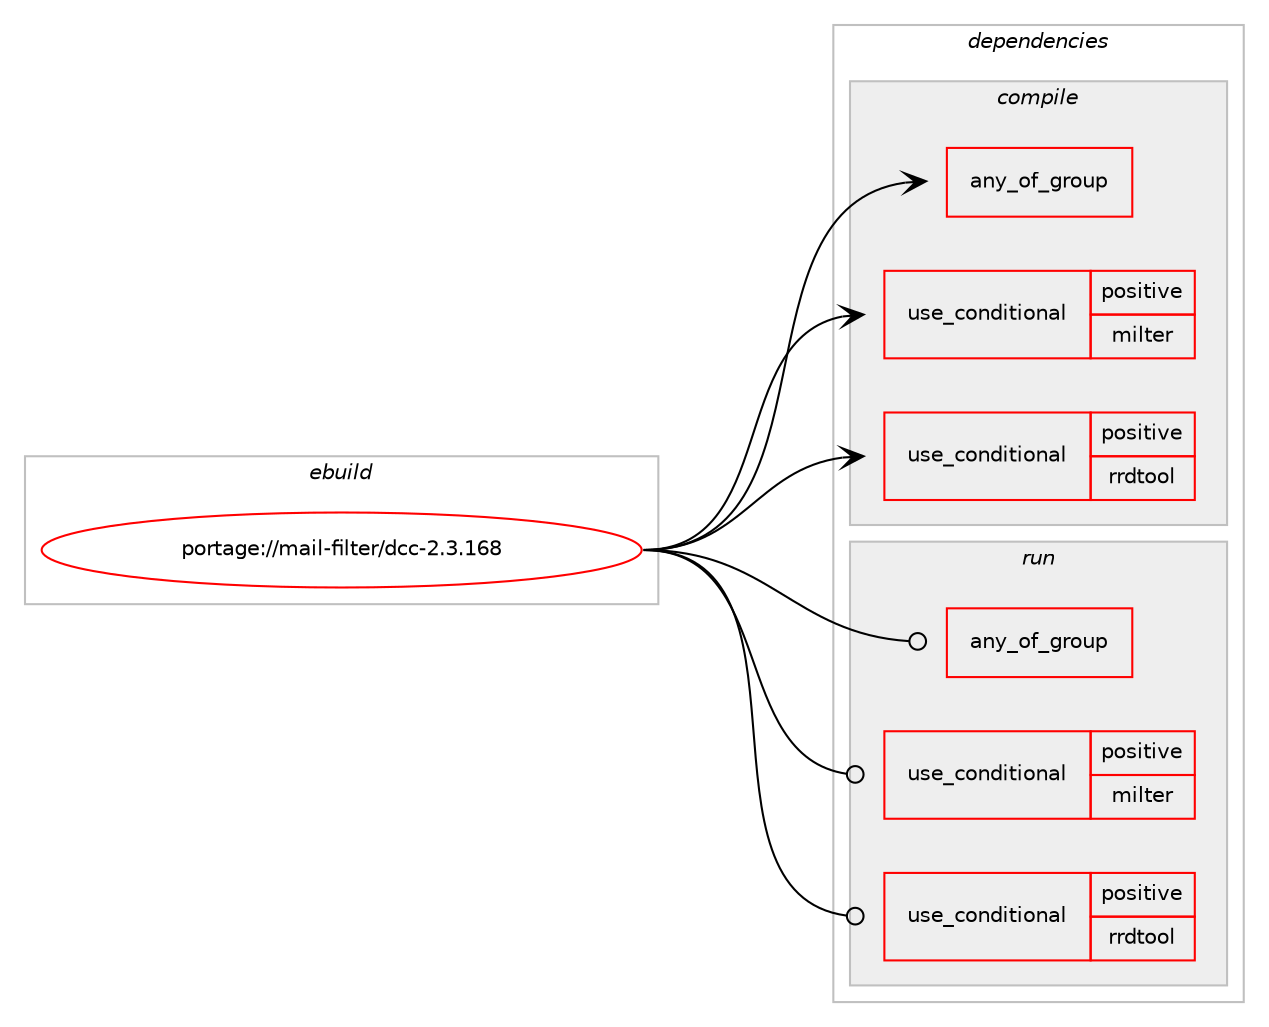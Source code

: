 digraph prolog {

# *************
# Graph options
# *************

newrank=true;
concentrate=true;
compound=true;
graph [rankdir=LR,fontname=Helvetica,fontsize=10,ranksep=1.5];#, ranksep=2.5, nodesep=0.2];
edge  [arrowhead=vee];
node  [fontname=Helvetica,fontsize=10];

# **********
# The ebuild
# **********

subgraph cluster_leftcol {
color=gray;
rank=same;
label=<<i>ebuild</i>>;
id [label="portage://mail-filter/dcc-2.3.168", color=red, width=4, href="../mail-filter/dcc-2.3.168.svg"];
}

# ****************
# The dependencies
# ****************

subgraph cluster_midcol {
color=gray;
label=<<i>dependencies</i>>;
subgraph cluster_compile {
fillcolor="#eeeeee";
style=filled;
label=<<i>compile</i>>;
subgraph any2074 {
dependency146286 [label=<<TABLE BORDER="0" CELLBORDER="1" CELLSPACING="0" CELLPADDING="4"><TR><TD CELLPADDING="10">any_of_group</TD></TR></TABLE>>, shape=none, color=red];# *** BEGIN UNKNOWN DEPENDENCY TYPE (TODO) ***
# dependency146286 -> package_dependency(portage://mail-filter/dcc-2.3.168,install,no,net-ftp,ftp,none,[,,],[],[])
# *** END UNKNOWN DEPENDENCY TYPE (TODO) ***

# *** BEGIN UNKNOWN DEPENDENCY TYPE (TODO) ***
# dependency146286 -> package_dependency(portage://mail-filter/dcc-2.3.168,install,no,net-misc,curl,none,[,,],[],[])
# *** END UNKNOWN DEPENDENCY TYPE (TODO) ***

# *** BEGIN UNKNOWN DEPENDENCY TYPE (TODO) ***
# dependency146286 -> package_dependency(portage://mail-filter/dcc-2.3.168,install,no,net-misc,wget,none,[,,],[],[])
# *** END UNKNOWN DEPENDENCY TYPE (TODO) ***

# *** BEGIN UNKNOWN DEPENDENCY TYPE (TODO) ***
# dependency146286 -> package_dependency(portage://mail-filter/dcc-2.3.168,install,no,www-client,fetch,none,[,,],[],[])
# *** END UNKNOWN DEPENDENCY TYPE (TODO) ***

}
id:e -> dependency146286:w [weight=20,style="solid",arrowhead="vee"];
subgraph cond68435 {
dependency146287 [label=<<TABLE BORDER="0" CELLBORDER="1" CELLSPACING="0" CELLPADDING="4"><TR><TD ROWSPAN="3" CELLPADDING="10">use_conditional</TD></TR><TR><TD>positive</TD></TR><TR><TD>milter</TD></TR></TABLE>>, shape=none, color=red];
# *** BEGIN UNKNOWN DEPENDENCY TYPE (TODO) ***
# dependency146287 -> package_dependency(portage://mail-filter/dcc-2.3.168,install,no,mail-filter,libmilter,none,[,,],any_same_slot,[])
# *** END UNKNOWN DEPENDENCY TYPE (TODO) ***

}
id:e -> dependency146287:w [weight=20,style="solid",arrowhead="vee"];
subgraph cond68436 {
dependency146288 [label=<<TABLE BORDER="0" CELLBORDER="1" CELLSPACING="0" CELLPADDING="4"><TR><TD ROWSPAN="3" CELLPADDING="10">use_conditional</TD></TR><TR><TD>positive</TD></TR><TR><TD>rrdtool</TD></TR></TABLE>>, shape=none, color=red];
# *** BEGIN UNKNOWN DEPENDENCY TYPE (TODO) ***
# dependency146288 -> package_dependency(portage://mail-filter/dcc-2.3.168,install,no,net-analyzer,rrdtool,none,[,,],[],[])
# *** END UNKNOWN DEPENDENCY TYPE (TODO) ***

}
id:e -> dependency146288:w [weight=20,style="solid",arrowhead="vee"];
# *** BEGIN UNKNOWN DEPENDENCY TYPE (TODO) ***
# id -> package_dependency(portage://mail-filter/dcc-2.3.168,install,no,dev-lang,perl,none,[,,],[],[])
# *** END UNKNOWN DEPENDENCY TYPE (TODO) ***

}
subgraph cluster_compileandrun {
fillcolor="#eeeeee";
style=filled;
label=<<i>compile and run</i>>;
}
subgraph cluster_run {
fillcolor="#eeeeee";
style=filled;
label=<<i>run</i>>;
subgraph any2075 {
dependency146289 [label=<<TABLE BORDER="0" CELLBORDER="1" CELLSPACING="0" CELLPADDING="4"><TR><TD CELLPADDING="10">any_of_group</TD></TR></TABLE>>, shape=none, color=red];# *** BEGIN UNKNOWN DEPENDENCY TYPE (TODO) ***
# dependency146289 -> package_dependency(portage://mail-filter/dcc-2.3.168,run,no,net-ftp,ftp,none,[,,],[],[])
# *** END UNKNOWN DEPENDENCY TYPE (TODO) ***

# *** BEGIN UNKNOWN DEPENDENCY TYPE (TODO) ***
# dependency146289 -> package_dependency(portage://mail-filter/dcc-2.3.168,run,no,net-misc,curl,none,[,,],[],[])
# *** END UNKNOWN DEPENDENCY TYPE (TODO) ***

# *** BEGIN UNKNOWN DEPENDENCY TYPE (TODO) ***
# dependency146289 -> package_dependency(portage://mail-filter/dcc-2.3.168,run,no,net-misc,wget,none,[,,],[],[])
# *** END UNKNOWN DEPENDENCY TYPE (TODO) ***

# *** BEGIN UNKNOWN DEPENDENCY TYPE (TODO) ***
# dependency146289 -> package_dependency(portage://mail-filter/dcc-2.3.168,run,no,www-client,fetch,none,[,,],[],[])
# *** END UNKNOWN DEPENDENCY TYPE (TODO) ***

}
id:e -> dependency146289:w [weight=20,style="solid",arrowhead="odot"];
subgraph cond68437 {
dependency146290 [label=<<TABLE BORDER="0" CELLBORDER="1" CELLSPACING="0" CELLPADDING="4"><TR><TD ROWSPAN="3" CELLPADDING="10">use_conditional</TD></TR><TR><TD>positive</TD></TR><TR><TD>milter</TD></TR></TABLE>>, shape=none, color=red];
# *** BEGIN UNKNOWN DEPENDENCY TYPE (TODO) ***
# dependency146290 -> package_dependency(portage://mail-filter/dcc-2.3.168,run,no,mail-filter,libmilter,none,[,,],any_same_slot,[])
# *** END UNKNOWN DEPENDENCY TYPE (TODO) ***

}
id:e -> dependency146290:w [weight=20,style="solid",arrowhead="odot"];
subgraph cond68438 {
dependency146291 [label=<<TABLE BORDER="0" CELLBORDER="1" CELLSPACING="0" CELLPADDING="4"><TR><TD ROWSPAN="3" CELLPADDING="10">use_conditional</TD></TR><TR><TD>positive</TD></TR><TR><TD>rrdtool</TD></TR></TABLE>>, shape=none, color=red];
# *** BEGIN UNKNOWN DEPENDENCY TYPE (TODO) ***
# dependency146291 -> package_dependency(portage://mail-filter/dcc-2.3.168,run,no,net-analyzer,rrdtool,none,[,,],[],[])
# *** END UNKNOWN DEPENDENCY TYPE (TODO) ***

}
id:e -> dependency146291:w [weight=20,style="solid",arrowhead="odot"];
# *** BEGIN UNKNOWN DEPENDENCY TYPE (TODO) ***
# id -> package_dependency(portage://mail-filter/dcc-2.3.168,run,no,dev-lang,perl,none,[,,],[],[])
# *** END UNKNOWN DEPENDENCY TYPE (TODO) ***

}
}

# **************
# The candidates
# **************

subgraph cluster_choices {
rank=same;
color=gray;
label=<<i>candidates</i>>;

}

}
